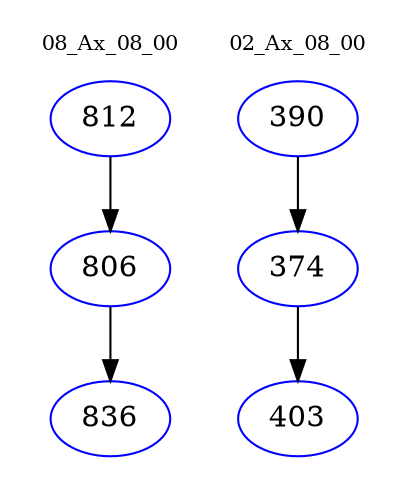 digraph{
subgraph cluster_0 {
color = white
label = "08_Ax_08_00";
fontsize=10;
T0_812 [label="812", color="blue"]
T0_812 -> T0_806 [color="black"]
T0_806 [label="806", color="blue"]
T0_806 -> T0_836 [color="black"]
T0_836 [label="836", color="blue"]
}
subgraph cluster_1 {
color = white
label = "02_Ax_08_00";
fontsize=10;
T1_390 [label="390", color="blue"]
T1_390 -> T1_374 [color="black"]
T1_374 [label="374", color="blue"]
T1_374 -> T1_403 [color="black"]
T1_403 [label="403", color="blue"]
}
}
